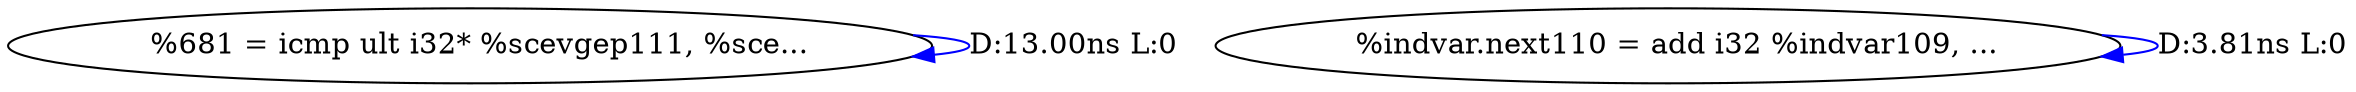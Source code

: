 digraph {
Node0x4187360[label="  %681 = icmp ult i32* %scevgep111, %sce..."];
Node0x4187360 -> Node0x4187360[label="D:13.00ns L:0",color=blue];
Node0x41874a0[label="  %indvar.next110 = add i32 %indvar109, ..."];
Node0x41874a0 -> Node0x41874a0[label="D:3.81ns L:0",color=blue];
}
